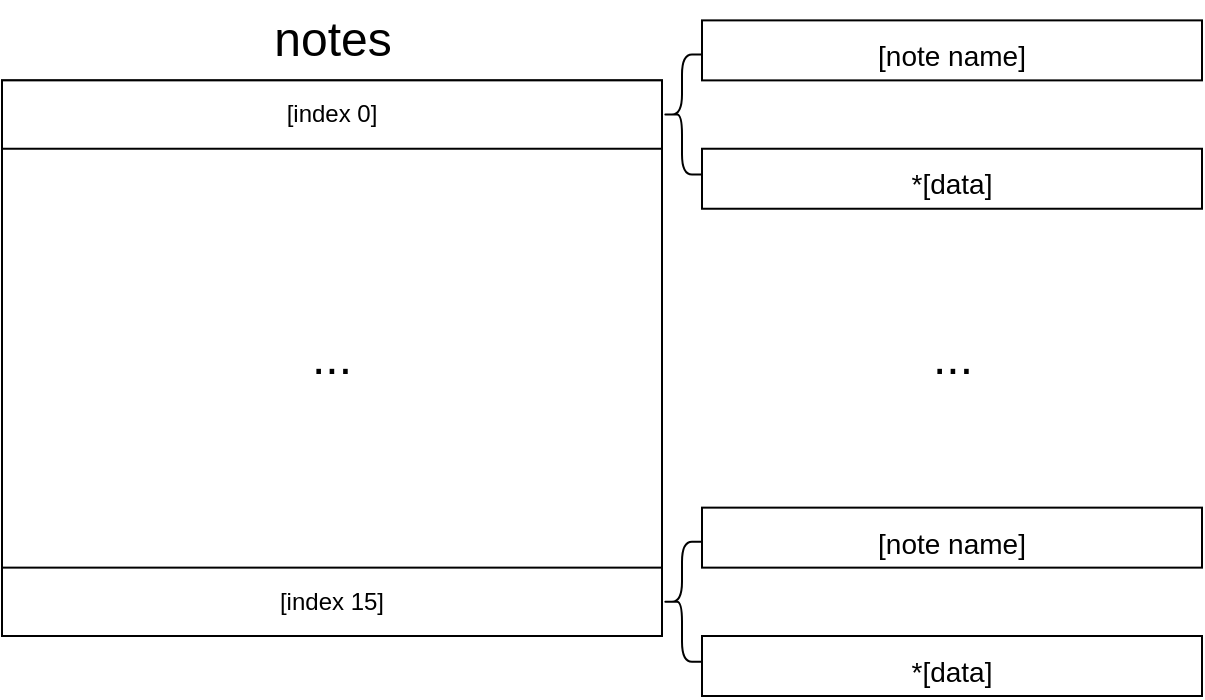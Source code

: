 <mxfile>
    <diagram id="tERVGh8tRlqdKQ_Eop2J" name="Page-1">
        <mxGraphModel dx="1754" dy="978" grid="1" gridSize="10" guides="1" tooltips="1" connect="1" arrows="1" fold="1" page="1" pageScale="1" pageWidth="850" pageHeight="1100" math="0" shadow="0">
            <root>
                <mxCell id="0"/>
                <mxCell id="1" parent="0"/>
                <mxCell id="22" value="" style="shape=curlyBracket;whiteSpace=wrap;html=1;rounded=1;labelPosition=left;verticalLabelPosition=middle;align=right;verticalAlign=middle;" vertex="1" parent="1">
                    <mxGeometry x="470" y="369.28" width="20" height="60" as="geometry"/>
                </mxCell>
                <mxCell id="3" value="&lt;font style=&quot;font-size: 24px;&quot;&gt;notes&lt;/font&gt;" style="text;html=1;align=center;verticalAlign=middle;resizable=1;points=[];autosize=1;strokeColor=none;fillColor=none;movable=1;rotatable=1;deletable=1;editable=1;connectable=1;" vertex="1" parent="1">
                    <mxGeometry x="265" y="342.19" width="80" height="40" as="geometry"/>
                </mxCell>
                <mxCell id="2" value="&lt;font style=&quot;font-size: 24px;&quot;&gt;...&lt;/font&gt;" style="rounded=0;whiteSpace=wrap;html=1;movable=1;resizable=1;rotatable=1;deletable=1;editable=1;connectable=1;" vertex="1" parent="1">
                    <mxGeometry x="140" y="382.19" width="330" height="277.81" as="geometry"/>
                </mxCell>
                <mxCell id="5" value="[index 0]" style="rounded=0;whiteSpace=wrap;html=1;" vertex="1" parent="1">
                    <mxGeometry x="140" y="382.186" width="330" height="34.186" as="geometry"/>
                </mxCell>
                <mxCell id="19" value="[index 15]" style="rounded=0;whiteSpace=wrap;html=1;" vertex="1" parent="1">
                    <mxGeometry x="140" y="625.813" width="330" height="34.186" as="geometry"/>
                </mxCell>
                <mxCell id="23" value="&lt;font style=&quot;font-size: 14px;&quot;&gt;[note name]&lt;/font&gt;" style="rounded=0;whiteSpace=wrap;html=1;fontSize=24;" vertex="1" parent="1">
                    <mxGeometry x="490" y="352.19" width="250" height="30" as="geometry"/>
                </mxCell>
                <mxCell id="24" value="&lt;font style=&quot;font-size: 14px;&quot;&gt;*[data]&lt;/font&gt;" style="rounded=0;whiteSpace=wrap;html=1;fontSize=24;" vertex="1" parent="1">
                    <mxGeometry x="490" y="416.37" width="250" height="30" as="geometry"/>
                </mxCell>
                <mxCell id="25" value="" style="shape=curlyBracket;whiteSpace=wrap;html=1;rounded=1;labelPosition=left;verticalLabelPosition=middle;align=right;verticalAlign=middle;" vertex="1" parent="1">
                    <mxGeometry x="470" y="612.91" width="20" height="60" as="geometry"/>
                </mxCell>
                <mxCell id="26" value="&lt;font style=&quot;font-size: 14px;&quot;&gt;[note name]&lt;/font&gt;" style="rounded=0;whiteSpace=wrap;html=1;fontSize=24;" vertex="1" parent="1">
                    <mxGeometry x="490" y="595.82" width="250" height="30" as="geometry"/>
                </mxCell>
                <mxCell id="27" value="&lt;font style=&quot;font-size: 14px;&quot;&gt;*[data]&lt;/font&gt;" style="rounded=0;whiteSpace=wrap;html=1;fontSize=24;" vertex="1" parent="1">
                    <mxGeometry x="490" y="660" width="250" height="30" as="geometry"/>
                </mxCell>
                <mxCell id="28" value="&lt;span style=&quot;&quot;&gt;...&lt;/span&gt;" style="text;html=1;align=center;verticalAlign=middle;resizable=0;points=[];autosize=1;strokeColor=none;fillColor=none;fontSize=24;" vertex="1" parent="1">
                    <mxGeometry x="595" y="501.1" width="40" height="40" as="geometry"/>
                </mxCell>
            </root>
        </mxGraphModel>
    </diagram>
</mxfile>